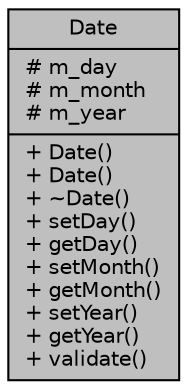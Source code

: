 digraph "Date"
{
 // INTERACTIVE_SVG=YES
 // LATEX_PDF_SIZE
  bgcolor="transparent";
  edge [fontname="Helvetica",fontsize="10",labelfontname="Helvetica",labelfontsize="10"];
  node [fontname="Helvetica",fontsize="10",shape=record];
  Node1 [label="{Date\n|# m_day\l# m_month\l# m_year\l|+ Date()\l+ Date()\l+ ~Date()\l+ setDay()\l+ getDay()\l+ setMonth()\l+ getMonth()\l+ setYear()\l+ getYear()\l+ validate()\l}",height=0.2,width=0.4,color="black", fillcolor="grey75", style="filled", fontcolor="black",tooltip="Date format."];
}
